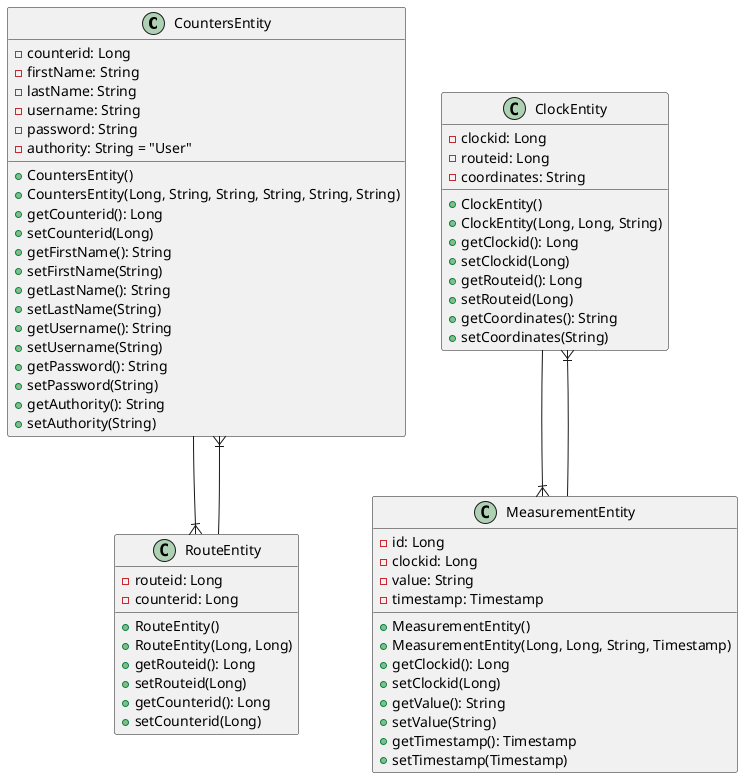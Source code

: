 @startuml
'https://plantuml.com/class-diagram

class CountersEntity {
    - counterid: Long
    - firstName: String
    - lastName: String
    - username: String
    - password: String
    - authority: String = "User"

    + CountersEntity()
    + CountersEntity(Long, String, String, String, String, String)
    + getCounterid(): Long
    + setCounterid(Long)
    + getFirstName(): String
    + setFirstName(String)
    + getLastName(): String
    + setLastName(String)
    + getUsername(): String
    + setUsername(String)
    + getPassword(): String
    + setPassword(String)
    + getAuthority(): String
    + setAuthority(String)
}

class ClockEntity {
    - clockid: Long
    - routeid: Long
    - coordinates: String

    + ClockEntity()
    + ClockEntity(Long, Long, String)
    + getClockid(): Long
    + setClockid(Long)
    + getRouteid(): Long
    + setRouteid(Long)
    + getCoordinates(): String
    + setCoordinates(String)
}

class MeasurementEntity {
    - id: Long
    - clockid: Long
    - value: String
    - timestamp: Timestamp

    + MeasurementEntity()
    + MeasurementEntity(Long, Long, String, Timestamp)
    + getClockid(): Long
    + setClockid(Long)
    + getValue(): String
    + setValue(String)
    + getTimestamp(): Timestamp
    + setTimestamp(Timestamp)
}

class RouteEntity {
    - routeid: Long
    - counterid: Long

    + RouteEntity()
    + RouteEntity(Long, Long)
    + getRouteid(): Long
    + setRouteid(Long)
    + getCounterid(): Long
    + setCounterid(Long)
}

CountersEntity --|{ RouteEntity
RouteEntity --|{ CountersEntity
ClockEntity --|{ MeasurementEntity
MeasurementEntity --|{ ClockEntity

@enduml